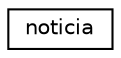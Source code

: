 digraph "Jerarquia Gràfica de la Classe"
{
  edge [fontname="Helvetica",fontsize="10",labelfontname="Helvetica",labelfontsize="10"];
  node [fontname="Helvetica",fontsize="10",shape=record];
  rankdir="LR";
  Node1 [label="noticia",height=0.2,width=0.4,color="black", fillcolor="white", style="filled",URL="$classnoticia.html"];
}
